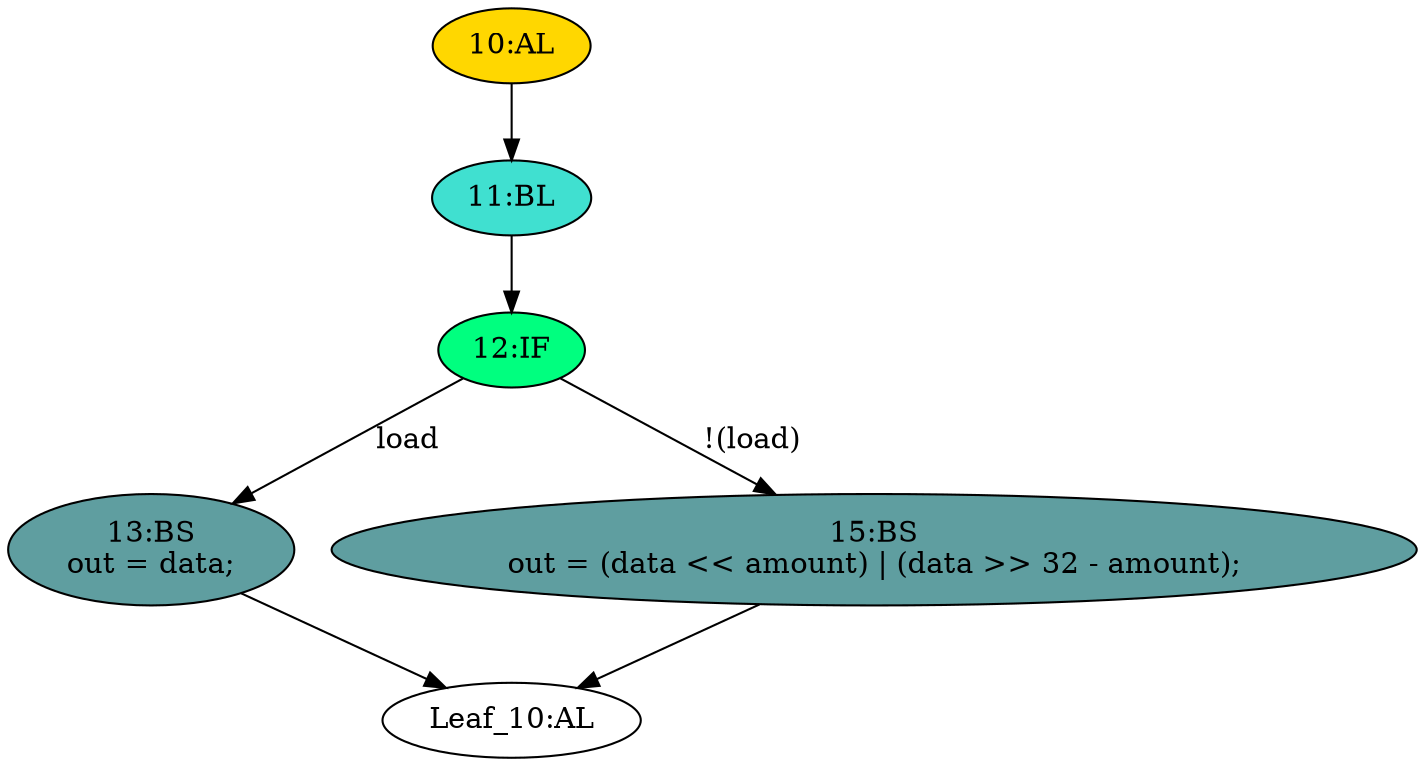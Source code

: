 strict digraph "" {
	node [label="\N"];
	"10:AL"	[ast="<pyverilog.vparser.ast.Always object at 0x7f8e98acc7d0>",
		clk_sens=True,
		fillcolor=gold,
		label="10:AL",
		sens="['clk']",
		statements="[]",
		style=filled,
		typ=Always,
		use_var="['load', 'amount', 'data']"];
	"11:BL"	[ast="<pyverilog.vparser.ast.Block object at 0x7f8e98acc990>",
		fillcolor=turquoise,
		label="11:BL",
		statements="[]",
		style=filled,
		typ=Block];
	"10:AL" -> "11:BL"	[cond="[]",
		lineno=None];
	"12:IF"	[ast="<pyverilog.vparser.ast.IfStatement object at 0x7f8e98acc9d0>",
		fillcolor=springgreen,
		label="12:IF",
		statements="[]",
		style=filled,
		typ=IfStatement];
	"13:BS"	[ast="<pyverilog.vparser.ast.BlockingSubstitution object at 0x7f8e98acce10>",
		fillcolor=cadetblue,
		label="13:BS
out = data;",
		statements="[<pyverilog.vparser.ast.BlockingSubstitution object at 0x7f8e98acce10>]",
		style=filled,
		typ=BlockingSubstitution];
	"12:IF" -> "13:BS"	[cond="['load']",
		label=load,
		lineno=12];
	"15:BS"	[ast="<pyverilog.vparser.ast.BlockingSubstitution object at 0x7f8e98acca50>",
		fillcolor=cadetblue,
		label="15:BS
out = (data << amount) | (data >> 32 - amount);",
		statements="[<pyverilog.vparser.ast.BlockingSubstitution object at 0x7f8e98acca50>]",
		style=filled,
		typ=BlockingSubstitution];
	"12:IF" -> "15:BS"	[cond="['load']",
		label="!(load)",
		lineno=12];
	"11:BL" -> "12:IF"	[cond="[]",
		lineno=None];
	"Leaf_10:AL"	[def_var="['out']",
		label="Leaf_10:AL"];
	"13:BS" -> "Leaf_10:AL"	[cond="[]",
		lineno=None];
	"15:BS" -> "Leaf_10:AL"	[cond="[]",
		lineno=None];
}
